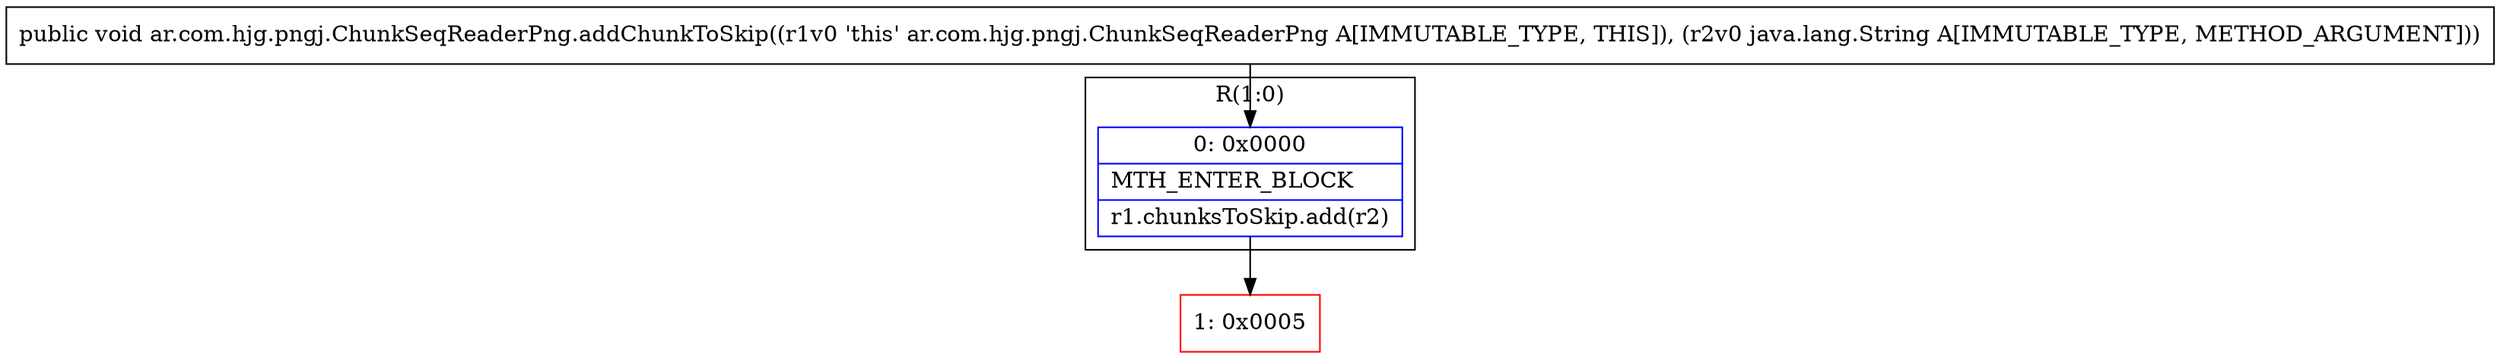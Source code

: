 digraph "CFG forar.com.hjg.pngj.ChunkSeqReaderPng.addChunkToSkip(Ljava\/lang\/String;)V" {
subgraph cluster_Region_182410219 {
label = "R(1:0)";
node [shape=record,color=blue];
Node_0 [shape=record,label="{0\:\ 0x0000|MTH_ENTER_BLOCK\l|r1.chunksToSkip.add(r2)\l}"];
}
Node_1 [shape=record,color=red,label="{1\:\ 0x0005}"];
MethodNode[shape=record,label="{public void ar.com.hjg.pngj.ChunkSeqReaderPng.addChunkToSkip((r1v0 'this' ar.com.hjg.pngj.ChunkSeqReaderPng A[IMMUTABLE_TYPE, THIS]), (r2v0 java.lang.String A[IMMUTABLE_TYPE, METHOD_ARGUMENT])) }"];
MethodNode -> Node_0;
Node_0 -> Node_1;
}

